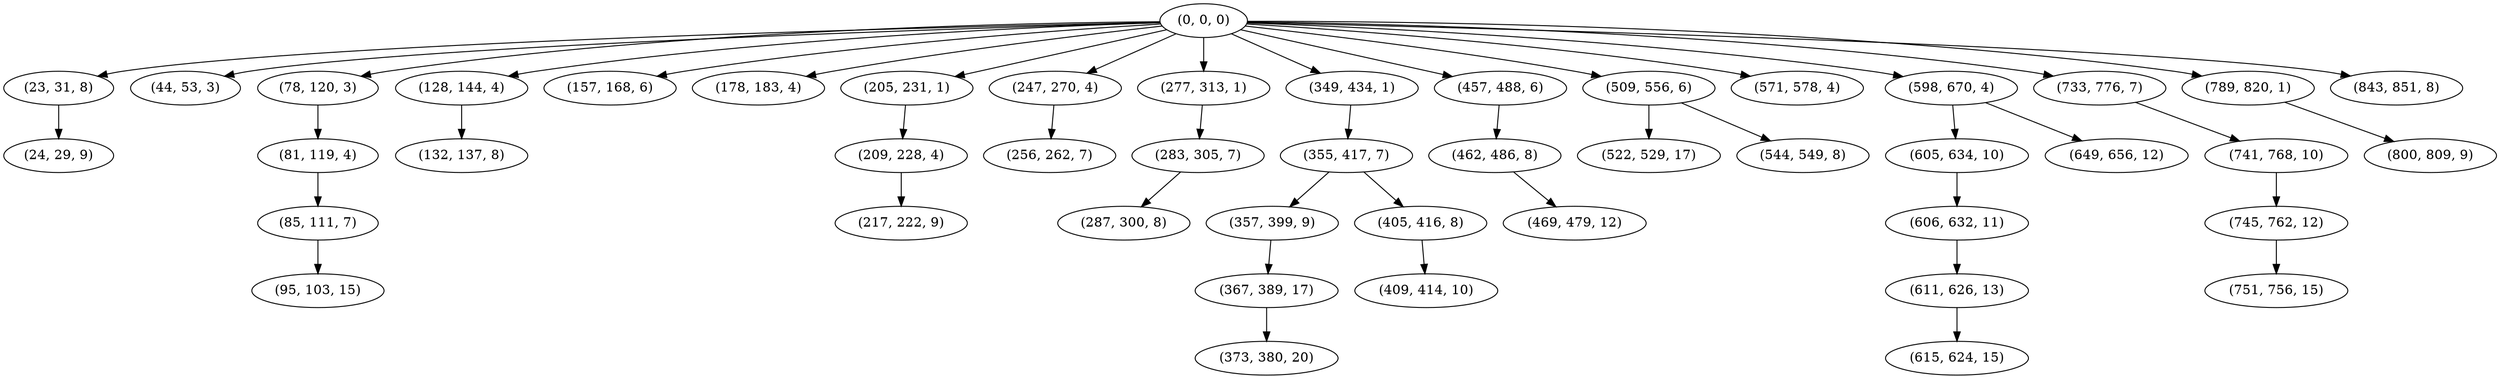 digraph tree {
    "(0, 0, 0)";
    "(23, 31, 8)";
    "(24, 29, 9)";
    "(44, 53, 3)";
    "(78, 120, 3)";
    "(81, 119, 4)";
    "(85, 111, 7)";
    "(95, 103, 15)";
    "(128, 144, 4)";
    "(132, 137, 8)";
    "(157, 168, 6)";
    "(178, 183, 4)";
    "(205, 231, 1)";
    "(209, 228, 4)";
    "(217, 222, 9)";
    "(247, 270, 4)";
    "(256, 262, 7)";
    "(277, 313, 1)";
    "(283, 305, 7)";
    "(287, 300, 8)";
    "(349, 434, 1)";
    "(355, 417, 7)";
    "(357, 399, 9)";
    "(367, 389, 17)";
    "(373, 380, 20)";
    "(405, 416, 8)";
    "(409, 414, 10)";
    "(457, 488, 6)";
    "(462, 486, 8)";
    "(469, 479, 12)";
    "(509, 556, 6)";
    "(522, 529, 17)";
    "(544, 549, 8)";
    "(571, 578, 4)";
    "(598, 670, 4)";
    "(605, 634, 10)";
    "(606, 632, 11)";
    "(611, 626, 13)";
    "(615, 624, 15)";
    "(649, 656, 12)";
    "(733, 776, 7)";
    "(741, 768, 10)";
    "(745, 762, 12)";
    "(751, 756, 15)";
    "(789, 820, 1)";
    "(800, 809, 9)";
    "(843, 851, 8)";
    "(0, 0, 0)" -> "(23, 31, 8)";
    "(0, 0, 0)" -> "(44, 53, 3)";
    "(0, 0, 0)" -> "(78, 120, 3)";
    "(0, 0, 0)" -> "(128, 144, 4)";
    "(0, 0, 0)" -> "(157, 168, 6)";
    "(0, 0, 0)" -> "(178, 183, 4)";
    "(0, 0, 0)" -> "(205, 231, 1)";
    "(0, 0, 0)" -> "(247, 270, 4)";
    "(0, 0, 0)" -> "(277, 313, 1)";
    "(0, 0, 0)" -> "(349, 434, 1)";
    "(0, 0, 0)" -> "(457, 488, 6)";
    "(0, 0, 0)" -> "(509, 556, 6)";
    "(0, 0, 0)" -> "(571, 578, 4)";
    "(0, 0, 0)" -> "(598, 670, 4)";
    "(0, 0, 0)" -> "(733, 776, 7)";
    "(0, 0, 0)" -> "(789, 820, 1)";
    "(0, 0, 0)" -> "(843, 851, 8)";
    "(23, 31, 8)" -> "(24, 29, 9)";
    "(78, 120, 3)" -> "(81, 119, 4)";
    "(81, 119, 4)" -> "(85, 111, 7)";
    "(85, 111, 7)" -> "(95, 103, 15)";
    "(128, 144, 4)" -> "(132, 137, 8)";
    "(205, 231, 1)" -> "(209, 228, 4)";
    "(209, 228, 4)" -> "(217, 222, 9)";
    "(247, 270, 4)" -> "(256, 262, 7)";
    "(277, 313, 1)" -> "(283, 305, 7)";
    "(283, 305, 7)" -> "(287, 300, 8)";
    "(349, 434, 1)" -> "(355, 417, 7)";
    "(355, 417, 7)" -> "(357, 399, 9)";
    "(355, 417, 7)" -> "(405, 416, 8)";
    "(357, 399, 9)" -> "(367, 389, 17)";
    "(367, 389, 17)" -> "(373, 380, 20)";
    "(405, 416, 8)" -> "(409, 414, 10)";
    "(457, 488, 6)" -> "(462, 486, 8)";
    "(462, 486, 8)" -> "(469, 479, 12)";
    "(509, 556, 6)" -> "(522, 529, 17)";
    "(509, 556, 6)" -> "(544, 549, 8)";
    "(598, 670, 4)" -> "(605, 634, 10)";
    "(598, 670, 4)" -> "(649, 656, 12)";
    "(605, 634, 10)" -> "(606, 632, 11)";
    "(606, 632, 11)" -> "(611, 626, 13)";
    "(611, 626, 13)" -> "(615, 624, 15)";
    "(733, 776, 7)" -> "(741, 768, 10)";
    "(741, 768, 10)" -> "(745, 762, 12)";
    "(745, 762, 12)" -> "(751, 756, 15)";
    "(789, 820, 1)" -> "(800, 809, 9)";
}
